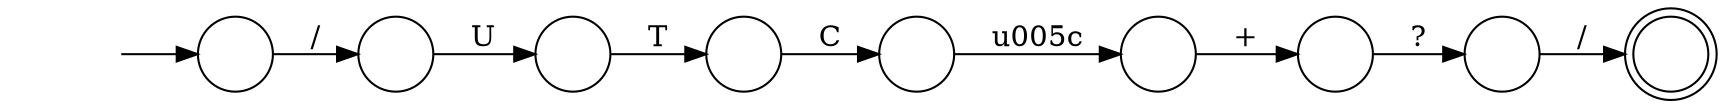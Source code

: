 digraph Automaton {
  rankdir = LR;
  0 [shape=circle,label=""];
  0 -> 5 [label="U"]
  1 [shape=circle,label=""];
  1 -> 7 [label="C"]
  2 [shape=circle,label=""];
  initial [shape=plaintext,label=""];
  initial -> 2
  2 -> 0 [label="/"]
  3 [shape=circle,label=""];
  3 -> 4 [label="?"]
  4 [shape=circle,label=""];
  4 -> 8 [label="/"]
  5 [shape=circle,label=""];
  5 -> 1 [label="T"]
  6 [shape=circle,label=""];
  6 -> 3 [label="+"]
  7 [shape=circle,label=""];
  7 -> 6 [label="\u005c"]
  8 [shape=doublecircle,label=""];
}

